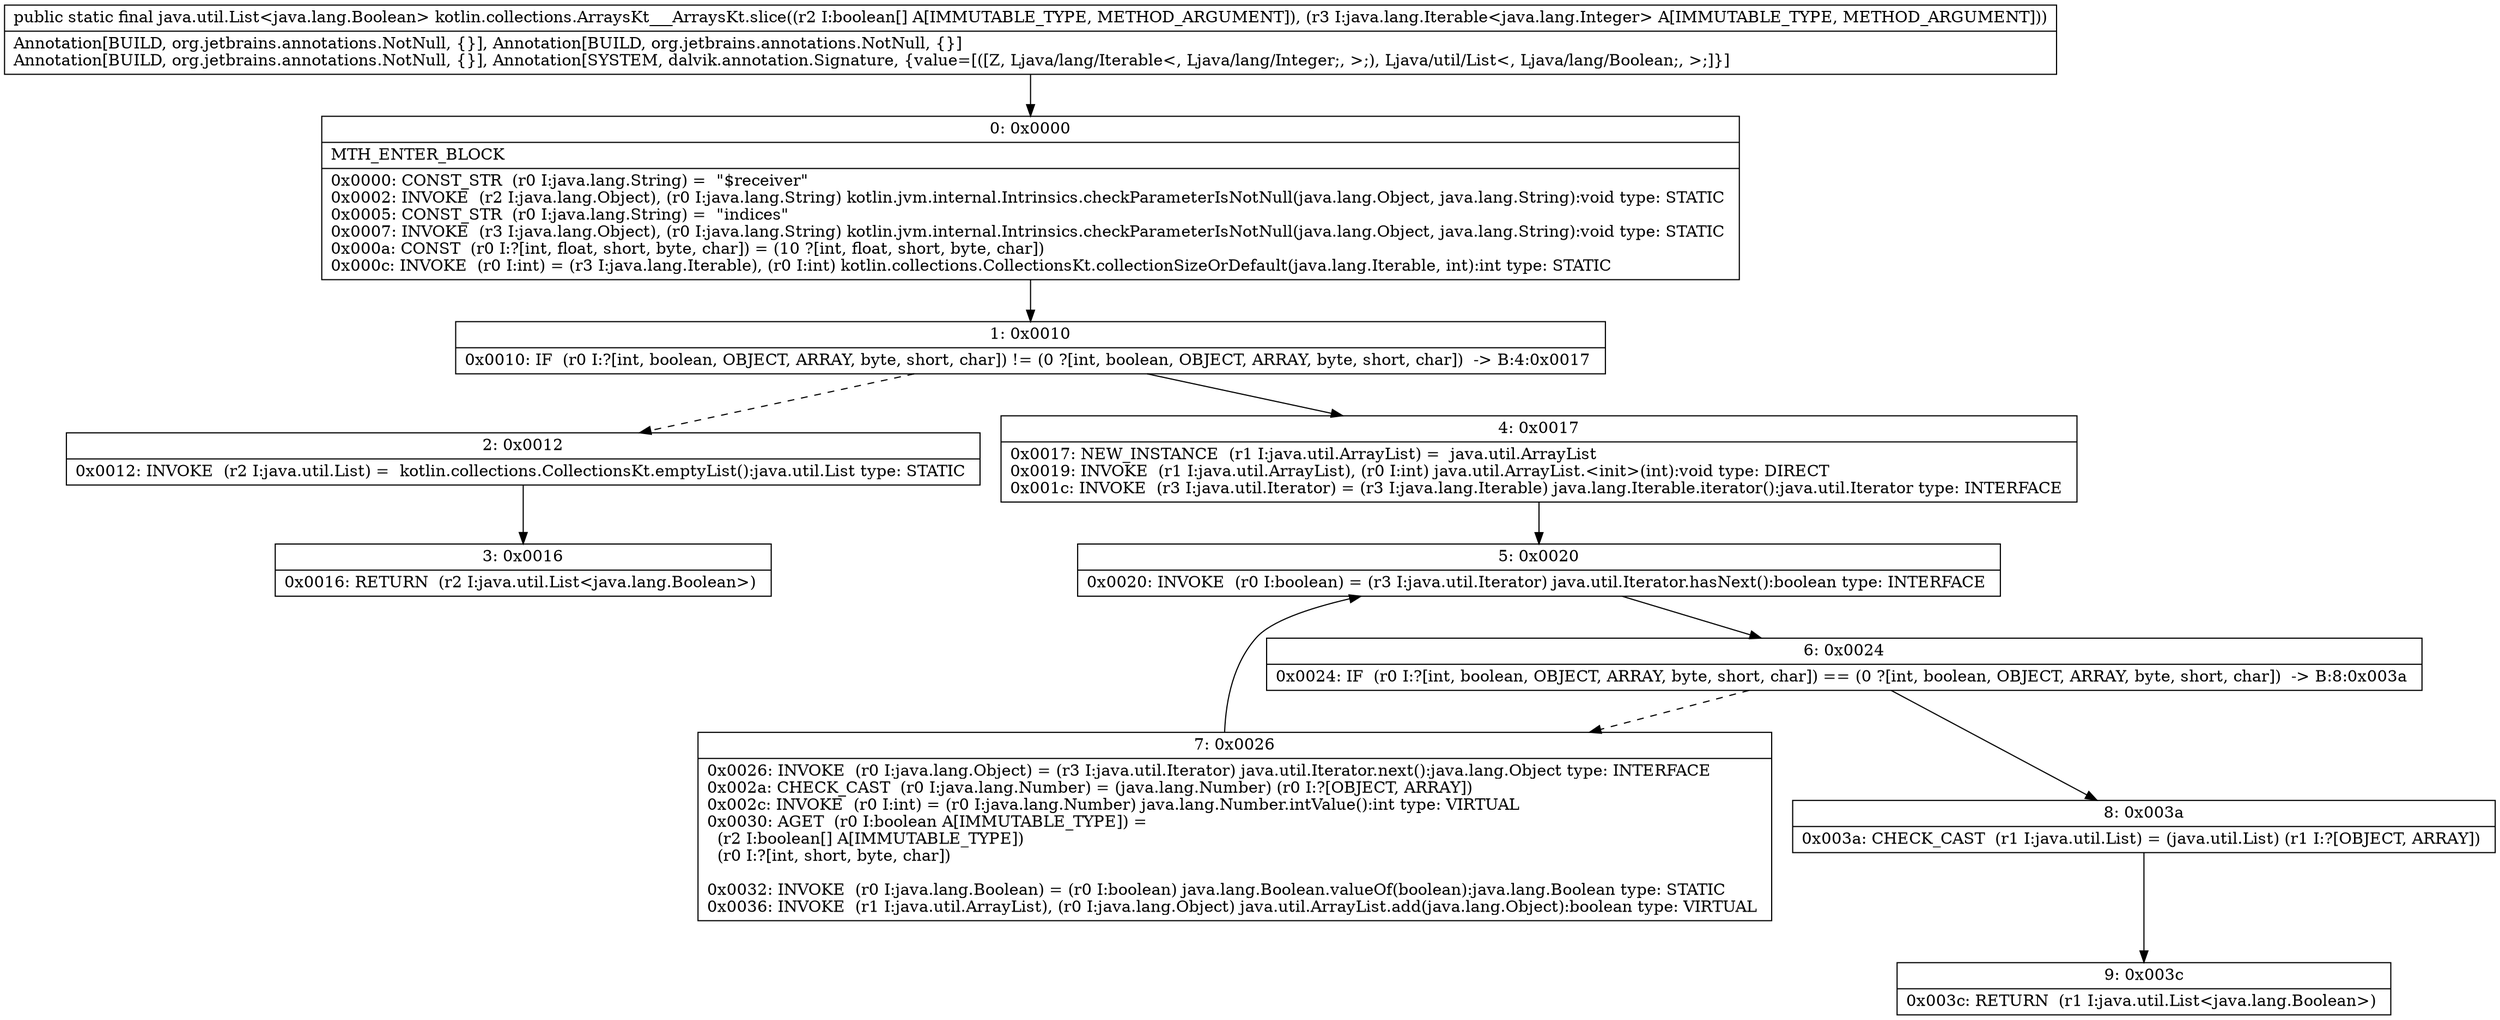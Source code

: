 digraph "CFG forkotlin.collections.ArraysKt___ArraysKt.slice([ZLjava\/lang\/Iterable;)Ljava\/util\/List;" {
Node_0 [shape=record,label="{0\:\ 0x0000|MTH_ENTER_BLOCK\l|0x0000: CONST_STR  (r0 I:java.lang.String) =  \"$receiver\" \l0x0002: INVOKE  (r2 I:java.lang.Object), (r0 I:java.lang.String) kotlin.jvm.internal.Intrinsics.checkParameterIsNotNull(java.lang.Object, java.lang.String):void type: STATIC \l0x0005: CONST_STR  (r0 I:java.lang.String) =  \"indices\" \l0x0007: INVOKE  (r3 I:java.lang.Object), (r0 I:java.lang.String) kotlin.jvm.internal.Intrinsics.checkParameterIsNotNull(java.lang.Object, java.lang.String):void type: STATIC \l0x000a: CONST  (r0 I:?[int, float, short, byte, char]) = (10 ?[int, float, short, byte, char]) \l0x000c: INVOKE  (r0 I:int) = (r3 I:java.lang.Iterable), (r0 I:int) kotlin.collections.CollectionsKt.collectionSizeOrDefault(java.lang.Iterable, int):int type: STATIC \l}"];
Node_1 [shape=record,label="{1\:\ 0x0010|0x0010: IF  (r0 I:?[int, boolean, OBJECT, ARRAY, byte, short, char]) != (0 ?[int, boolean, OBJECT, ARRAY, byte, short, char])  \-\> B:4:0x0017 \l}"];
Node_2 [shape=record,label="{2\:\ 0x0012|0x0012: INVOKE  (r2 I:java.util.List) =  kotlin.collections.CollectionsKt.emptyList():java.util.List type: STATIC \l}"];
Node_3 [shape=record,label="{3\:\ 0x0016|0x0016: RETURN  (r2 I:java.util.List\<java.lang.Boolean\>) \l}"];
Node_4 [shape=record,label="{4\:\ 0x0017|0x0017: NEW_INSTANCE  (r1 I:java.util.ArrayList) =  java.util.ArrayList \l0x0019: INVOKE  (r1 I:java.util.ArrayList), (r0 I:int) java.util.ArrayList.\<init\>(int):void type: DIRECT \l0x001c: INVOKE  (r3 I:java.util.Iterator) = (r3 I:java.lang.Iterable) java.lang.Iterable.iterator():java.util.Iterator type: INTERFACE \l}"];
Node_5 [shape=record,label="{5\:\ 0x0020|0x0020: INVOKE  (r0 I:boolean) = (r3 I:java.util.Iterator) java.util.Iterator.hasNext():boolean type: INTERFACE \l}"];
Node_6 [shape=record,label="{6\:\ 0x0024|0x0024: IF  (r0 I:?[int, boolean, OBJECT, ARRAY, byte, short, char]) == (0 ?[int, boolean, OBJECT, ARRAY, byte, short, char])  \-\> B:8:0x003a \l}"];
Node_7 [shape=record,label="{7\:\ 0x0026|0x0026: INVOKE  (r0 I:java.lang.Object) = (r3 I:java.util.Iterator) java.util.Iterator.next():java.lang.Object type: INTERFACE \l0x002a: CHECK_CAST  (r0 I:java.lang.Number) = (java.lang.Number) (r0 I:?[OBJECT, ARRAY]) \l0x002c: INVOKE  (r0 I:int) = (r0 I:java.lang.Number) java.lang.Number.intValue():int type: VIRTUAL \l0x0030: AGET  (r0 I:boolean A[IMMUTABLE_TYPE]) = \l  (r2 I:boolean[] A[IMMUTABLE_TYPE])\l  (r0 I:?[int, short, byte, char])\l \l0x0032: INVOKE  (r0 I:java.lang.Boolean) = (r0 I:boolean) java.lang.Boolean.valueOf(boolean):java.lang.Boolean type: STATIC \l0x0036: INVOKE  (r1 I:java.util.ArrayList), (r0 I:java.lang.Object) java.util.ArrayList.add(java.lang.Object):boolean type: VIRTUAL \l}"];
Node_8 [shape=record,label="{8\:\ 0x003a|0x003a: CHECK_CAST  (r1 I:java.util.List) = (java.util.List) (r1 I:?[OBJECT, ARRAY]) \l}"];
Node_9 [shape=record,label="{9\:\ 0x003c|0x003c: RETURN  (r1 I:java.util.List\<java.lang.Boolean\>) \l}"];
MethodNode[shape=record,label="{public static final java.util.List\<java.lang.Boolean\> kotlin.collections.ArraysKt___ArraysKt.slice((r2 I:boolean[] A[IMMUTABLE_TYPE, METHOD_ARGUMENT]), (r3 I:java.lang.Iterable\<java.lang.Integer\> A[IMMUTABLE_TYPE, METHOD_ARGUMENT]))  | Annotation[BUILD, org.jetbrains.annotations.NotNull, \{\}], Annotation[BUILD, org.jetbrains.annotations.NotNull, \{\}]\lAnnotation[BUILD, org.jetbrains.annotations.NotNull, \{\}], Annotation[SYSTEM, dalvik.annotation.Signature, \{value=[([Z, Ljava\/lang\/Iterable\<, Ljava\/lang\/Integer;, \>;), Ljava\/util\/List\<, Ljava\/lang\/Boolean;, \>;]\}]\l}"];
MethodNode -> Node_0;
Node_0 -> Node_1;
Node_1 -> Node_2[style=dashed];
Node_1 -> Node_4;
Node_2 -> Node_3;
Node_4 -> Node_5;
Node_5 -> Node_6;
Node_6 -> Node_7[style=dashed];
Node_6 -> Node_8;
Node_7 -> Node_5;
Node_8 -> Node_9;
}

